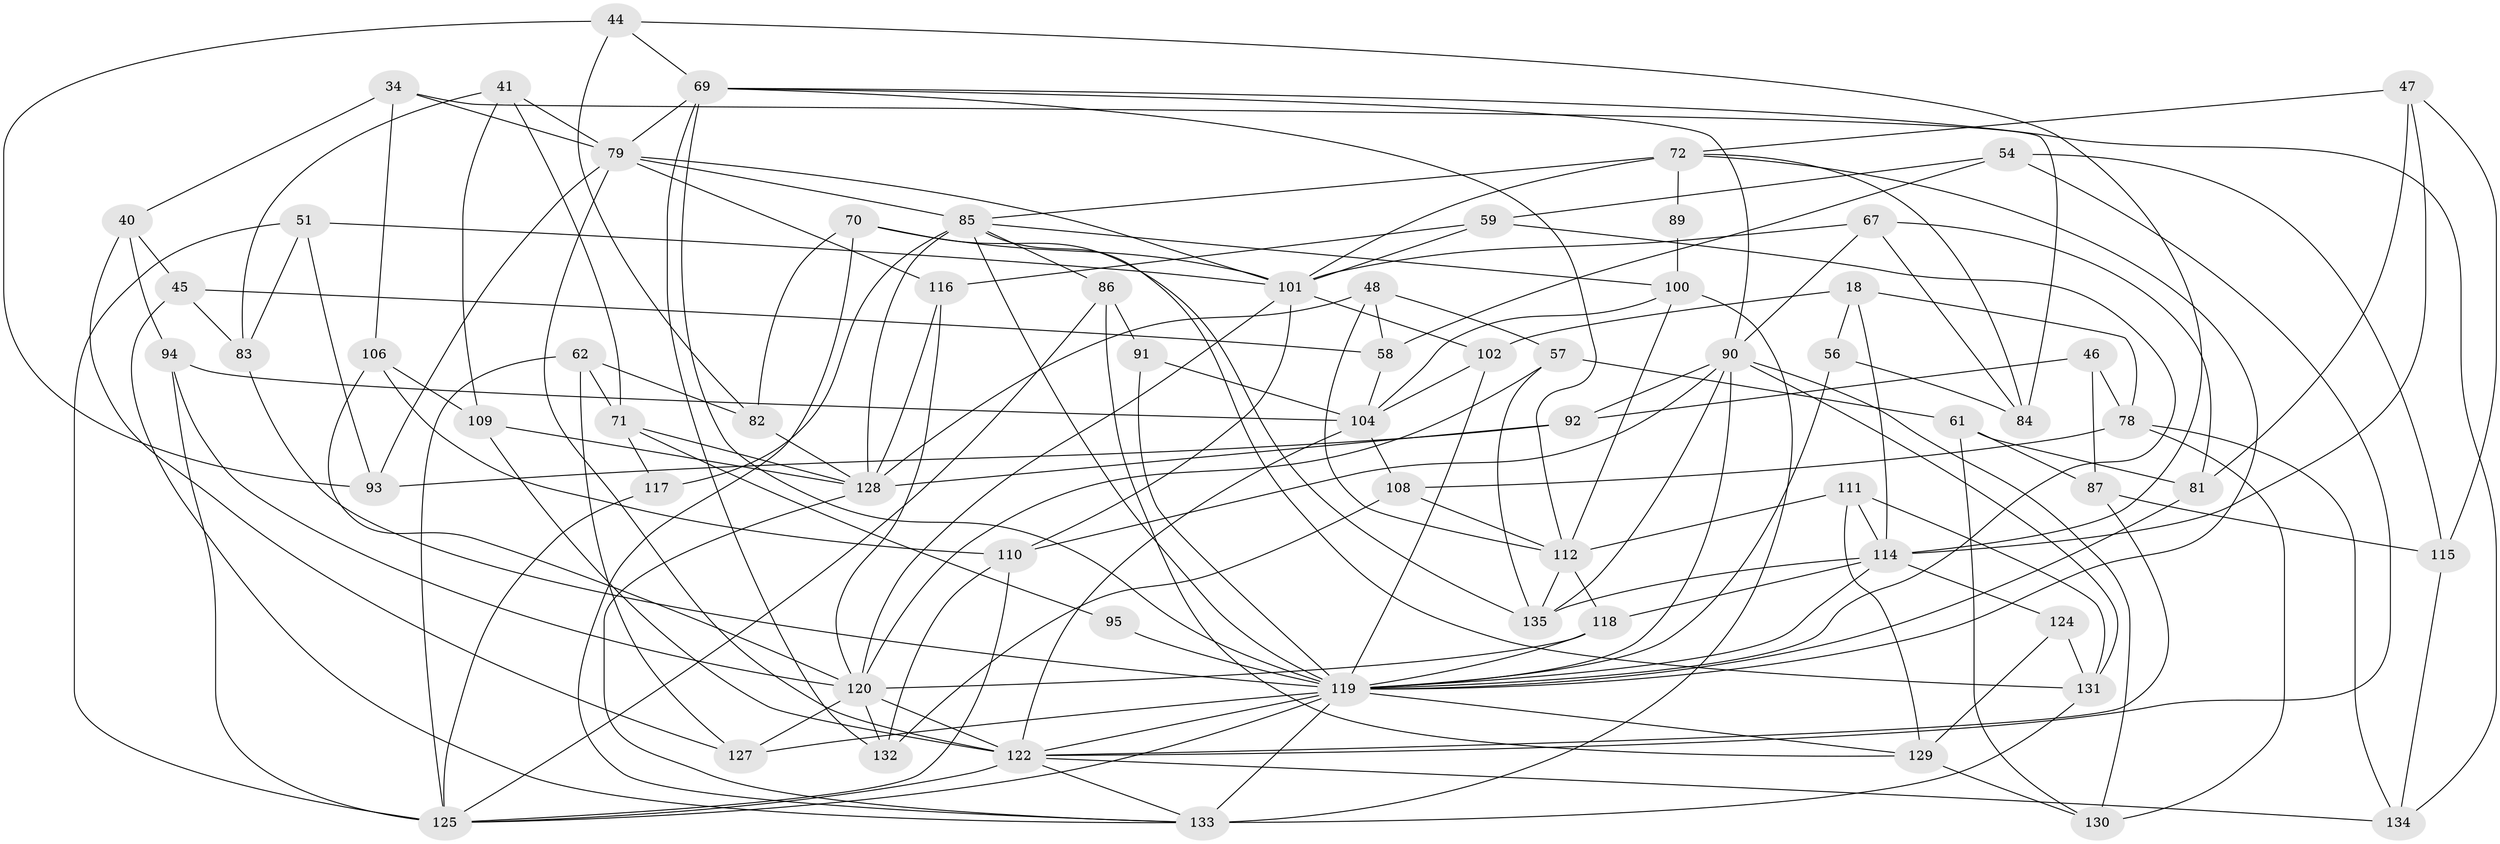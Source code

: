 // original degree distribution, {4: 1.0}
// Generated by graph-tools (version 1.1) at 2025/59/03/09/25 04:59:26]
// undirected, 67 vertices, 167 edges
graph export_dot {
graph [start="1"]
  node [color=gray90,style=filled];
  18;
  34;
  40;
  41 [super="+4"];
  44;
  45;
  46;
  47;
  48;
  51;
  54;
  56;
  57;
  58;
  59;
  61;
  62;
  67;
  69 [super="+43+52"];
  70;
  71 [super="+13"];
  72 [super="+64+22"];
  78 [super="+14"];
  79 [super="+60+65"];
  81;
  82;
  83;
  84;
  85 [super="+31+77+76"];
  86;
  87;
  89;
  90 [super="+26+50+73"];
  91;
  92;
  93;
  94;
  95;
  100 [super="+39"];
  101 [super="+80"];
  102 [super="+99"];
  104 [super="+6+74"];
  106;
  108;
  109;
  110 [super="+107"];
  111 [super="+24"];
  112 [super="+3+42"];
  114 [super="+12+30+105"];
  115;
  116;
  117;
  118 [super="+75"];
  119 [super="+17+37+49+113"];
  120 [super="+96"];
  122 [super="+121"];
  124;
  125 [super="+98"];
  127;
  128 [super="+1+5+15"];
  129 [super="+103"];
  130;
  131 [super="+126"];
  132 [super="+123"];
  133 [super="+28+63+55"];
  134;
  135 [super="+97"];
  18 -- 102;
  18 -- 56;
  18 -- 78;
  18 -- 114;
  34 -- 84;
  34 -- 106;
  34 -- 40;
  34 -- 79;
  40 -- 127;
  40 -- 45;
  40 -- 94;
  41 -- 71;
  41 -- 83;
  41 -- 79 [weight=3];
  41 -- 109;
  44 -- 93;
  44 -- 82;
  44 -- 114;
  44 -- 69;
  45 -- 83;
  45 -- 133;
  45 -- 58;
  46 -- 92;
  46 -- 87;
  46 -- 78 [weight=2];
  47 -- 115;
  47 -- 81;
  47 -- 72;
  47 -- 114;
  48 -- 58;
  48 -- 57;
  48 -- 128;
  48 -- 112;
  51 -- 83;
  51 -- 93;
  51 -- 125;
  51 -- 101;
  54 -- 59;
  54 -- 122;
  54 -- 115;
  54 -- 58;
  56 -- 84;
  56 -- 119 [weight=2];
  57 -- 61;
  57 -- 120;
  57 -- 135;
  58 -- 104;
  59 -- 116;
  59 -- 119;
  59 -- 101;
  61 -- 87;
  61 -- 81;
  61 -- 130;
  62 -- 82;
  62 -- 127;
  62 -- 125;
  62 -- 71;
  67 -- 81;
  67 -- 84;
  67 -- 90;
  67 -- 101;
  69 -- 132 [weight=2];
  69 -- 134;
  69 -- 119;
  69 -- 79 [weight=2];
  69 -- 112;
  69 -- 90 [weight=2];
  70 -- 82;
  70 -- 135;
  70 -- 101;
  70 -- 133;
  71 -- 95 [weight=2];
  71 -- 117;
  71 -- 128;
  72 -- 89 [weight=2];
  72 -- 84;
  72 -- 101;
  72 -- 119 [weight=2];
  72 -- 85;
  78 -- 108;
  78 -- 130;
  78 -- 134;
  79 -- 116;
  79 -- 85;
  79 -- 122 [weight=2];
  79 -- 93;
  79 -- 101;
  81 -- 119;
  82 -- 128;
  83 -- 119;
  85 -- 117 [weight=2];
  85 -- 128 [weight=2];
  85 -- 86;
  85 -- 119;
  85 -- 100;
  85 -- 131;
  86 -- 129;
  86 -- 91;
  86 -- 125;
  87 -- 115;
  87 -- 122;
  89 -- 100 [weight=2];
  90 -- 130;
  90 -- 92;
  90 -- 110;
  90 -- 135 [weight=2];
  90 -- 119 [weight=2];
  90 -- 131 [weight=2];
  91 -- 104;
  91 -- 119 [weight=2];
  92 -- 128;
  92 -- 93;
  94 -- 104;
  94 -- 125;
  94 -- 120;
  95 -- 119 [weight=2];
  100 -- 112;
  100 -- 104;
  100 -- 133;
  101 -- 120 [weight=2];
  101 -- 102;
  101 -- 110;
  102 -- 119 [weight=2];
  102 -- 104 [weight=2];
  104 -- 108;
  104 -- 122;
  106 -- 109;
  106 -- 110;
  106 -- 120;
  108 -- 112;
  108 -- 132;
  109 -- 122;
  109 -- 128;
  110 -- 132 [weight=2];
  110 -- 125;
  111 -- 131;
  111 -- 114 [weight=2];
  111 -- 112 [weight=2];
  111 -- 129;
  112 -- 118;
  112 -- 135;
  114 -- 124;
  114 -- 118 [weight=2];
  114 -- 119;
  114 -- 135;
  115 -- 134;
  116 -- 120;
  116 -- 128;
  117 -- 125;
  118 -- 119 [weight=2];
  118 -- 120;
  119 -- 133 [weight=4];
  119 -- 127;
  119 -- 129;
  119 -- 125;
  119 -- 122;
  120 -- 132;
  120 -- 122 [weight=3];
  120 -- 127;
  122 -- 133 [weight=2];
  122 -- 134;
  122 -- 125;
  124 -- 131;
  124 -- 129 [weight=2];
  128 -- 133 [weight=2];
  129 -- 130;
  131 -- 133;
}
